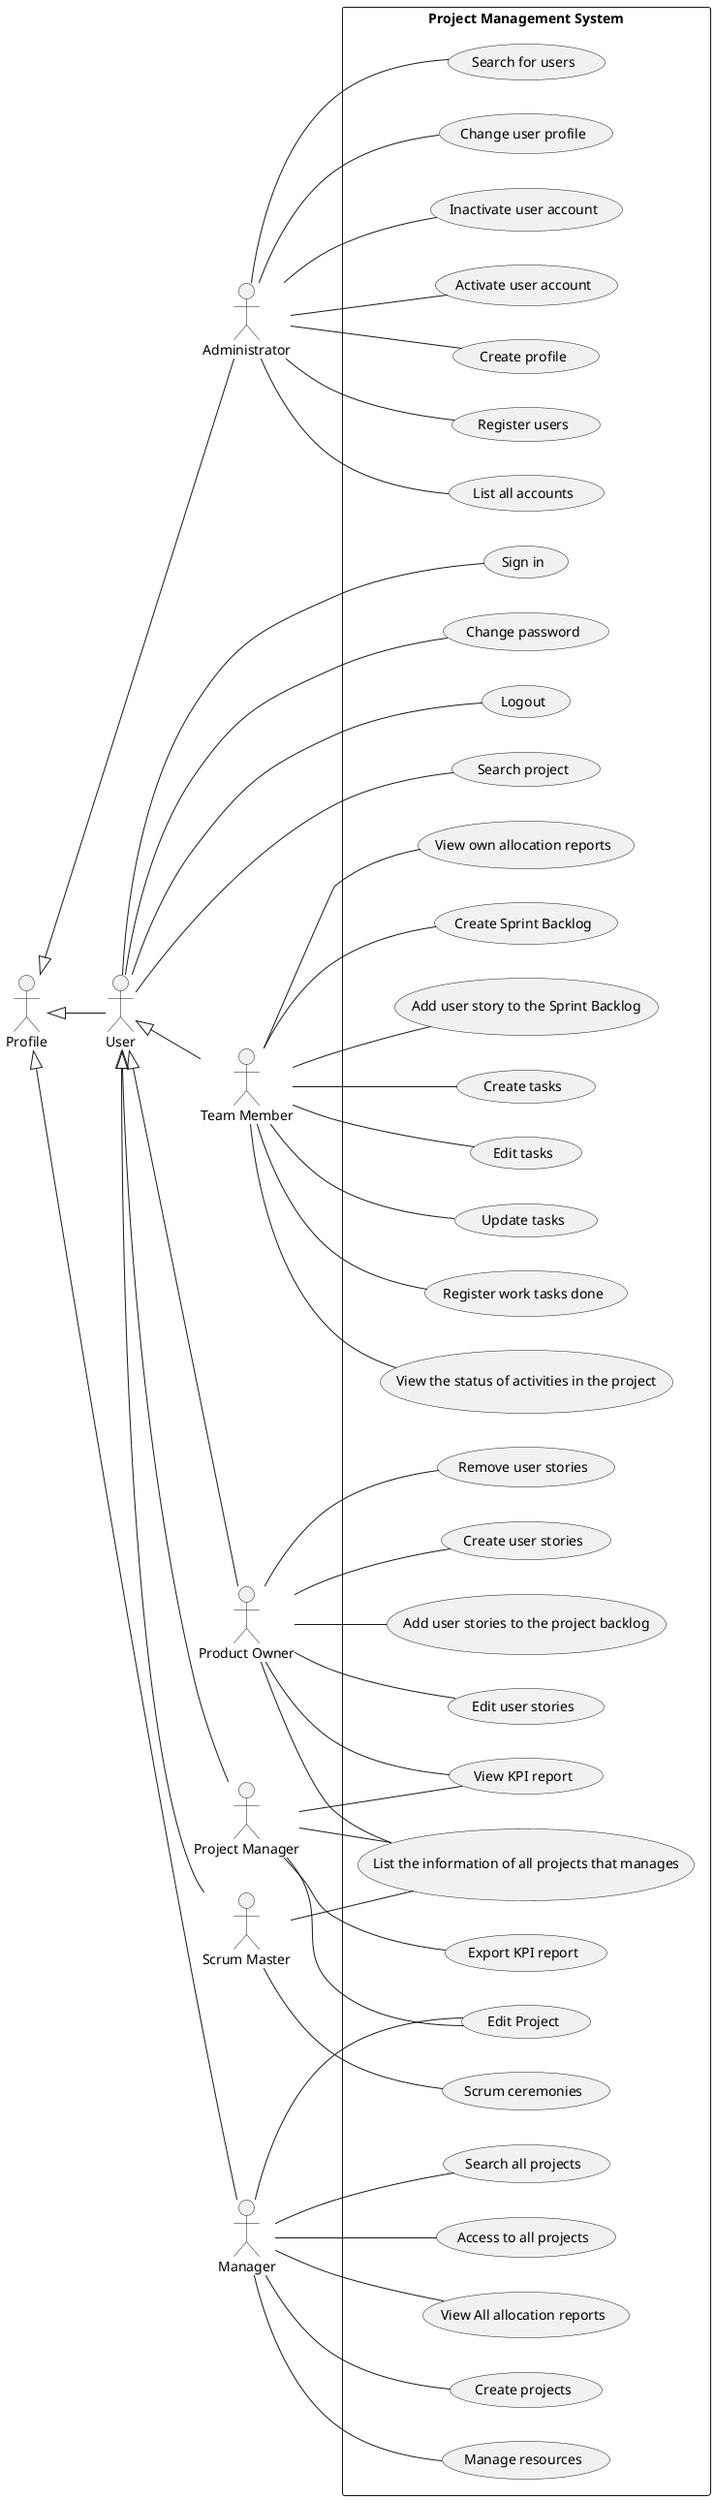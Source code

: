 @startuml
left to right direction

:Profile: as Profile
Profile <|-- :Administrator:
Profile <|-- :User:
Profile <|-- :Manager:
:User:<|-- :Team Member:
:User:<|-- :Product Owner:
:User:<|-- :Project Manager:
:User:<|-- :Scrum Master:

rectangle "Project Management System"{

User -- (Sign in)
User -- (Change password)
User -- (Logout)
User -- (Search project)

:Administrator: as Administrator
Administrator -- (Create profile)
Administrator -- (Register users)
Administrator -- (List all accounts)
Administrator -- (Search for users)
Administrator -- (Change user profile)
Administrator -- (Inactivate user account)
Administrator -- (Activate user account)

:Manager: as Manager
Manager -- (Create projects)
Manager -- (Manage resources)
Manager -- (Search all projects)
Manager -- (Access to all projects)
Manager -- (Edit Project)
Manager -- (View All allocation reports)

:Team Member: as "Team Member"
"Team Member" -- (Create Sprint Backlog)
"Team Member" -- (Add user story to the Sprint Backlog)
"Team Member" -- (Create tasks)
"Team Member" -- (Edit tasks)
"Team Member" -- (Update tasks)
"Team Member" -- (Register work tasks done)
"Team Member" -- (View the status of activities in the project)
"Team Member" -- (View own allocation reports)

:Project Manager: as "Project Manager"
"Project Manager" -- (List the information of all projects that manages)
"Project Manager" -- (Edit Project)
"Project Manager" -- (View KPI report)
"Project Manager" -- (Export KPI report)

:Product Owner: as "Product Owner"
"Product Owner" -- (List the information of all projects that manages)
"Product Owner" -- (Create user stories)
"Product Owner" -- (Add user stories to the project backlog)
"Product Owner" -- (Edit user stories)
"Product Owner" -- (Remove user stories)
"Product Owner" -- (View KPI report)

:Scrum Master: as "Scrum Master"
"Scrum Master" -- (List the information of all projects that manages)
"Scrum Master" -- (Scrum ceremonies)
}
@enduml
